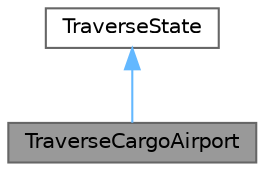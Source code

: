 digraph "TraverseCargoAirport"
{
 // LATEX_PDF_SIZE
  bgcolor="transparent";
  edge [fontname=Helvetica,fontsize=10,labelfontname=Helvetica,labelfontsize=10];
  node [fontname=Helvetica,fontsize=10,shape=box,height=0.2,width=0.4];
  Node1 [id="Node000001",label="TraverseCargoAirport",height=0.2,width=0.4,color="gray40", fillcolor="grey60", style="filled", fontcolor="black",tooltip="A class to traverse through a cargo airport."];
  Node2 -> Node1 [id="edge2_Node000001_Node000002",dir="back",color="steelblue1",style="solid",tooltip=" "];
  Node2 [id="Node000002",label="TraverseState",height=0.2,width=0.4,color="gray40", fillcolor="white", style="filled",URL="$classTraverseState.html",tooltip="Abstract class that provides an interface for traversing through a list of Transportation elements."];
}
